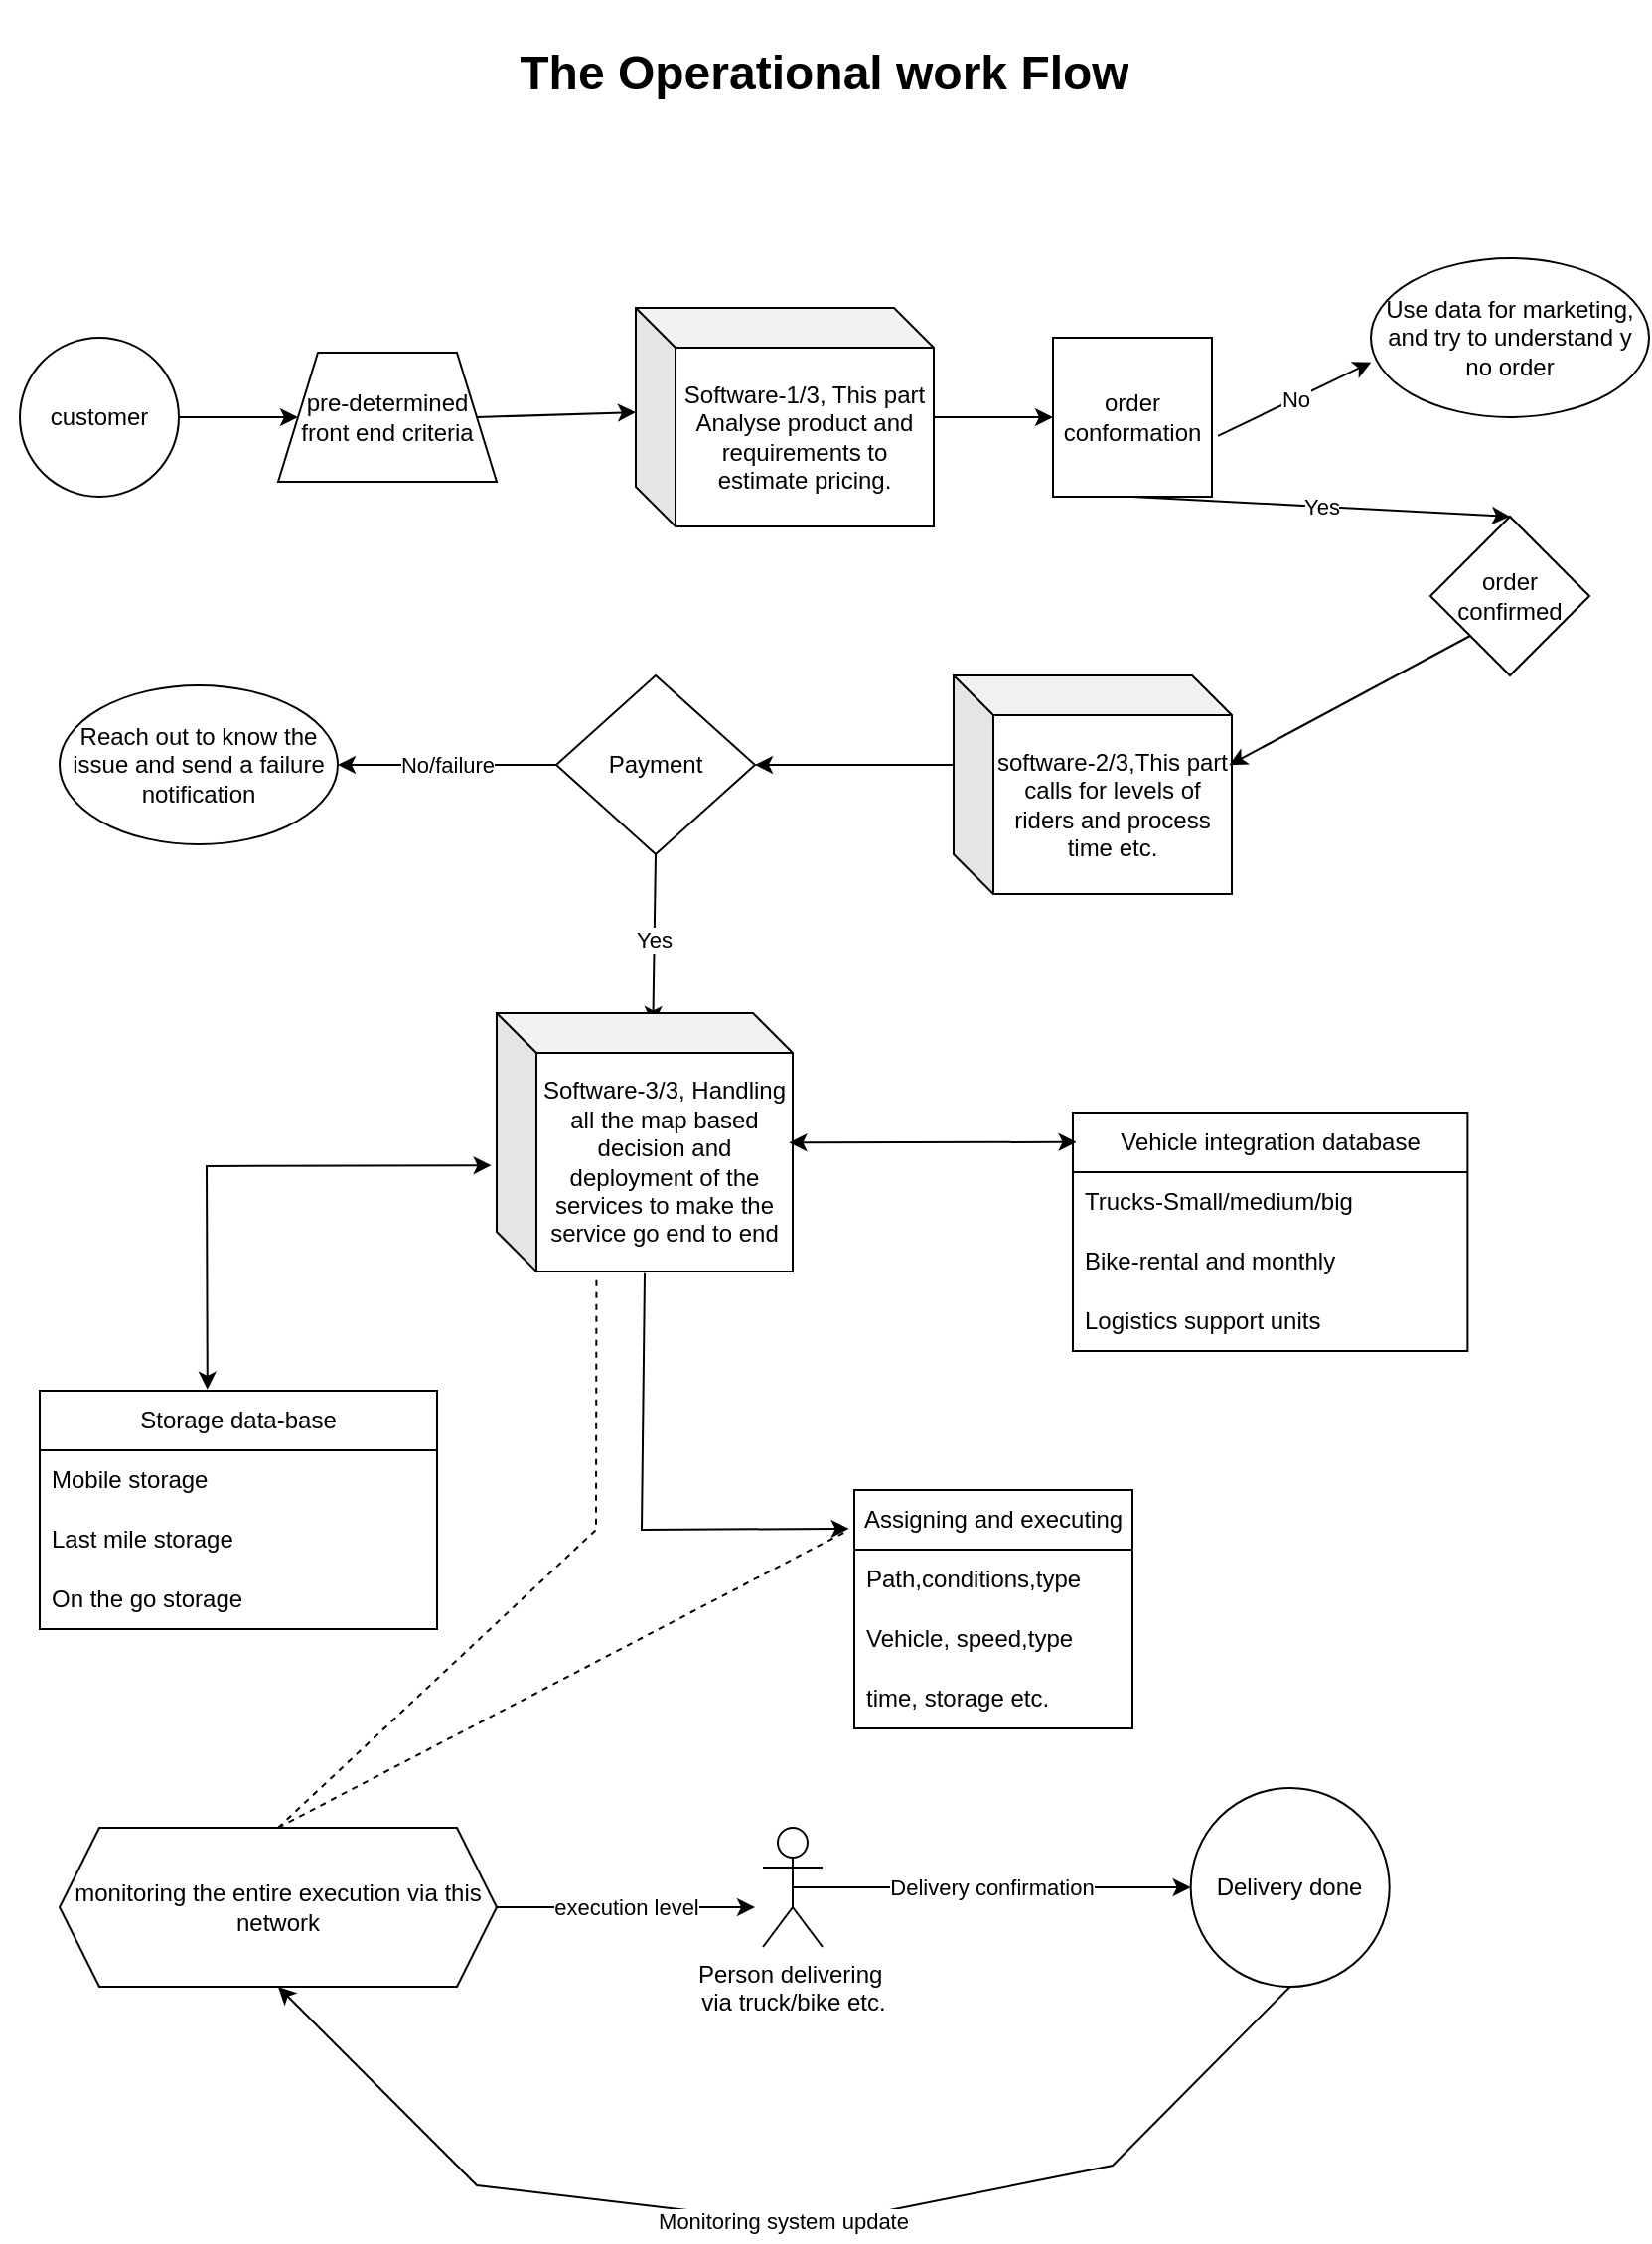 <mxfile version="24.7.13">
  <diagram name="Page-1" id="14uuXZwOZyU9mVwmsIaM">
    <mxGraphModel dx="1732" dy="3520" grid="1" gridSize="10" guides="1" tooltips="1" connect="1" arrows="1" fold="1" page="1" pageScale="1" pageWidth="827" pageHeight="1169" math="0" shadow="0">
      <root>
        <mxCell id="0" />
        <mxCell id="1" parent="0" />
        <mxCell id="8" value="" style="curved=1;startArrow=none;endArrow=block;exitX=0.7;exitY=0;entryX=0.26;entryY=0;labelBackgroundColor=none;fontColor=default;" parent="1" target="4" edge="1">
          <mxGeometry relative="1" as="geometry">
            <Array as="points">
              <mxPoint x="354" y="-35" />
              <mxPoint x="578" y="-35" />
            </Array>
            <mxPoint x="273.7" y="14" as="sourcePoint" />
          </mxGeometry>
        </mxCell>
        <mxCell id="JrwbwUdaD6ApKWcnzb5b-12" value="&lt;h1&gt;The Operational work Flow&lt;/h1&gt;&lt;div&gt;&lt;br&gt;&lt;/div&gt;" style="text;html=1;whiteSpace=wrap;overflow=hidden;rounded=0;align=center;labelBackgroundColor=none;" vertex="1" parent="1">
          <mxGeometry y="-1170" width="830" height="110" as="geometry" />
        </mxCell>
        <mxCell id="JrwbwUdaD6ApKWcnzb5b-14" value="customer" style="ellipse;whiteSpace=wrap;html=1;aspect=fixed;labelBackgroundColor=none;" vertex="1" parent="1">
          <mxGeometry x="10" y="-1000" width="80" height="80" as="geometry" />
        </mxCell>
        <mxCell id="JrwbwUdaD6ApKWcnzb5b-16" value="order confirmed" style="rhombus;whiteSpace=wrap;html=1;labelBackgroundColor=none;" vertex="1" parent="1">
          <mxGeometry x="720" y="-910" width="80" height="80" as="geometry" />
        </mxCell>
        <mxCell id="JrwbwUdaD6ApKWcnzb5b-18" value="pre-determined front end criteria" style="shape=trapezoid;perimeter=trapezoidPerimeter;whiteSpace=wrap;html=1;fixedSize=1;labelBackgroundColor=none;" vertex="1" parent="1">
          <mxGeometry x="140" y="-992.5" width="110" height="65" as="geometry" />
        </mxCell>
        <mxCell id="JrwbwUdaD6ApKWcnzb5b-19" value="" style="endArrow=classic;html=1;rounded=0;exitX=1;exitY=0.5;exitDx=0;exitDy=0;labelBackgroundColor=none;fontColor=default;" edge="1" parent="1" source="JrwbwUdaD6ApKWcnzb5b-14" target="JrwbwUdaD6ApKWcnzb5b-18">
          <mxGeometry width="50" height="50" relative="1" as="geometry">
            <mxPoint x="300" y="-860" as="sourcePoint" />
            <mxPoint x="350" y="-910" as="targetPoint" />
            <Array as="points" />
          </mxGeometry>
        </mxCell>
        <mxCell id="JrwbwUdaD6ApKWcnzb5b-21" value="" style="endArrow=classic;html=1;rounded=0;exitX=1;exitY=0.5;exitDx=0;exitDy=0;entryX=0;entryY=0.5;entryDx=0;entryDy=0;labelBackgroundColor=none;fontColor=default;" edge="1" parent="1" source="JrwbwUdaD6ApKWcnzb5b-26" target="JrwbwUdaD6ApKWcnzb5b-29">
          <mxGeometry width="50" height="50" relative="1" as="geometry">
            <mxPoint x="100" y="-1010" as="sourcePoint" />
            <mxPoint x="590" y="-1017.5" as="targetPoint" />
            <Array as="points" />
          </mxGeometry>
        </mxCell>
        <mxCell id="JrwbwUdaD6ApKWcnzb5b-27" value="" style="endArrow=classic;html=1;rounded=0;exitX=1;exitY=0.5;exitDx=0;exitDy=0;entryX=0;entryY=0;entryDx=0;entryDy=52.5;entryPerimeter=0;labelBackgroundColor=none;fontColor=default;" edge="1" parent="1" source="JrwbwUdaD6ApKWcnzb5b-18" target="JrwbwUdaD6ApKWcnzb5b-26">
          <mxGeometry width="50" height="50" relative="1" as="geometry">
            <mxPoint x="340" y="-1010" as="sourcePoint" />
            <mxPoint x="590" y="-1017.5" as="targetPoint" />
            <Array as="points" />
          </mxGeometry>
        </mxCell>
        <mxCell id="JrwbwUdaD6ApKWcnzb5b-26" value="Software-1/3, This part Analyse product and requirements to estimate pricing." style="shape=cube;whiteSpace=wrap;html=1;boundedLbl=1;backgroundOutline=1;darkOpacity=0.05;darkOpacity2=0.1;labelBackgroundColor=none;" vertex="1" parent="1">
          <mxGeometry x="320" y="-1015" width="150" height="110" as="geometry" />
        </mxCell>
        <mxCell id="JrwbwUdaD6ApKWcnzb5b-29" value="order conformation" style="whiteSpace=wrap;html=1;aspect=fixed;labelBackgroundColor=none;" vertex="1" parent="1">
          <mxGeometry x="530" y="-1000" width="80" height="80" as="geometry" />
        </mxCell>
        <mxCell id="JrwbwUdaD6ApKWcnzb5b-31" value="Use data for marketing, and try to understand y no order" style="ellipse;whiteSpace=wrap;html=1;labelBackgroundColor=none;" vertex="1" parent="1">
          <mxGeometry x="690" y="-1040" width="140" height="80" as="geometry" />
        </mxCell>
        <mxCell id="JrwbwUdaD6ApKWcnzb5b-36" value="Yes" style="endArrow=classic;html=1;rounded=0;entryX=0.5;entryY=0;entryDx=0;entryDy=0;exitX=0.5;exitY=1;exitDx=0;exitDy=0;" edge="1" parent="1" source="JrwbwUdaD6ApKWcnzb5b-29" target="JrwbwUdaD6ApKWcnzb5b-16">
          <mxGeometry width="50" height="50" relative="1" as="geometry">
            <mxPoint x="590" y="-830" as="sourcePoint" />
            <mxPoint x="640" y="-880" as="targetPoint" />
          </mxGeometry>
        </mxCell>
        <mxCell id="JrwbwUdaD6ApKWcnzb5b-37" value="No" style="endArrow=classic;html=1;rounded=0;exitX=1.038;exitY=0.618;exitDx=0;exitDy=0;exitPerimeter=0;entryX=0.001;entryY=0.654;entryDx=0;entryDy=0;entryPerimeter=0;" edge="1" parent="1" source="JrwbwUdaD6ApKWcnzb5b-29" target="JrwbwUdaD6ApKWcnzb5b-31">
          <mxGeometry width="50" height="50" relative="1" as="geometry">
            <mxPoint x="681" y="-860" as="sourcePoint" />
            <mxPoint x="731" y="-910" as="targetPoint" />
          </mxGeometry>
        </mxCell>
        <mxCell id="JrwbwUdaD6ApKWcnzb5b-38" value="software-2/3,This part calls for levels of riders and process time etc." style="shape=cube;whiteSpace=wrap;html=1;boundedLbl=1;backgroundOutline=1;darkOpacity=0.05;darkOpacity2=0.1;" vertex="1" parent="1">
          <mxGeometry x="480" y="-830" width="140" height="110" as="geometry" />
        </mxCell>
        <mxCell id="JrwbwUdaD6ApKWcnzb5b-39" value="" style="endArrow=classic;html=1;rounded=0;entryX=0.991;entryY=0.41;entryDx=0;entryDy=0;entryPerimeter=0;exitX=0;exitY=1;exitDx=0;exitDy=0;" edge="1" parent="1" source="JrwbwUdaD6ApKWcnzb5b-16" target="JrwbwUdaD6ApKWcnzb5b-38">
          <mxGeometry width="50" height="50" relative="1" as="geometry">
            <mxPoint x="690" y="-690" as="sourcePoint" />
            <mxPoint x="740" y="-740" as="targetPoint" />
          </mxGeometry>
        </mxCell>
        <mxCell id="JrwbwUdaD6ApKWcnzb5b-40" value="" style="endArrow=classic;html=1;rounded=0;exitX=0;exitY=0;exitDx=0;exitDy=45;exitPerimeter=0;entryX=1;entryY=0.5;entryDx=0;entryDy=0;" edge="1" parent="1" source="JrwbwUdaD6ApKWcnzb5b-38" target="JrwbwUdaD6ApKWcnzb5b-41">
          <mxGeometry width="50" height="50" relative="1" as="geometry">
            <mxPoint x="400" y="-860" as="sourcePoint" />
            <mxPoint x="400" y="-780" as="targetPoint" />
          </mxGeometry>
        </mxCell>
        <mxCell id="JrwbwUdaD6ApKWcnzb5b-41" value="Payment" style="rhombus;whiteSpace=wrap;html=1;" vertex="1" parent="1">
          <mxGeometry x="280" y="-830" width="100" height="90" as="geometry" />
        </mxCell>
        <mxCell id="JrwbwUdaD6ApKWcnzb5b-43" value="Yes" style="endArrow=classic;html=1;rounded=0;exitX=0.5;exitY=1;exitDx=0;exitDy=0;entryX=0.528;entryY=0.043;entryDx=0;entryDy=0;entryPerimeter=0;" edge="1" parent="1" source="JrwbwUdaD6ApKWcnzb5b-41" target="JrwbwUdaD6ApKWcnzb5b-46">
          <mxGeometry width="50" height="50" relative="1" as="geometry">
            <mxPoint x="400" y="-860" as="sourcePoint" />
            <mxPoint x="350" y="-660" as="targetPoint" />
            <mxPoint as="offset" />
          </mxGeometry>
        </mxCell>
        <mxCell id="JrwbwUdaD6ApKWcnzb5b-44" value="No/failure" style="endArrow=classic;html=1;rounded=0;exitX=0;exitY=0.5;exitDx=0;exitDy=0;entryX=1;entryY=0.5;entryDx=0;entryDy=0;" edge="1" parent="1" source="JrwbwUdaD6ApKWcnzb5b-41" target="JrwbwUdaD6ApKWcnzb5b-45">
          <mxGeometry width="50" height="50" relative="1" as="geometry">
            <mxPoint x="400" y="-860" as="sourcePoint" />
            <mxPoint x="220" y="-785" as="targetPoint" />
            <mxPoint as="offset" />
          </mxGeometry>
        </mxCell>
        <mxCell id="JrwbwUdaD6ApKWcnzb5b-45" value="Reach out to know the issue and send a failure notification" style="ellipse;whiteSpace=wrap;html=1;" vertex="1" parent="1">
          <mxGeometry x="30" y="-825" width="140" height="80" as="geometry" />
        </mxCell>
        <mxCell id="JrwbwUdaD6ApKWcnzb5b-46" value="Software-3/3, Handling all the map based decision and deployment of the services to make the service go end to end" style="shape=cube;html=1;boundedLbl=1;backgroundOutline=1;darkOpacity=0.05;darkOpacity2=0.1;whiteSpace=wrap;" vertex="1" parent="1">
          <mxGeometry x="250" y="-660" width="149" height="130" as="geometry" />
        </mxCell>
        <mxCell id="JrwbwUdaD6ApKWcnzb5b-48" value="Vehicle integration database" style="swimlane;fontStyle=0;childLayout=stackLayout;horizontal=1;startSize=30;horizontalStack=0;resizeParent=1;resizeParentMax=0;resizeLast=0;collapsible=1;marginBottom=0;whiteSpace=wrap;html=1;" vertex="1" parent="1">
          <mxGeometry x="540" y="-610" width="198.69" height="120" as="geometry" />
        </mxCell>
        <mxCell id="JrwbwUdaD6ApKWcnzb5b-49" value="Trucks-Small/medium/big" style="text;strokeColor=none;fillColor=none;align=left;verticalAlign=middle;spacingLeft=4;spacingRight=4;overflow=hidden;points=[[0,0.5],[1,0.5]];portConstraint=eastwest;rotatable=0;whiteSpace=wrap;html=1;" vertex="1" parent="JrwbwUdaD6ApKWcnzb5b-48">
          <mxGeometry y="30" width="198.69" height="30" as="geometry" />
        </mxCell>
        <mxCell id="JrwbwUdaD6ApKWcnzb5b-50" value="Bike-rental and monthly" style="text;strokeColor=none;fillColor=none;align=left;verticalAlign=middle;spacingLeft=4;spacingRight=4;overflow=hidden;points=[[0,0.5],[1,0.5]];portConstraint=eastwest;rotatable=0;whiteSpace=wrap;html=1;" vertex="1" parent="JrwbwUdaD6ApKWcnzb5b-48">
          <mxGeometry y="60" width="198.69" height="30" as="geometry" />
        </mxCell>
        <mxCell id="JrwbwUdaD6ApKWcnzb5b-51" value="Logistics support units" style="text;strokeColor=none;fillColor=none;align=left;verticalAlign=middle;spacingLeft=4;spacingRight=4;overflow=hidden;points=[[0,0.5],[1,0.5]];portConstraint=eastwest;rotatable=0;whiteSpace=wrap;html=1;" vertex="1" parent="JrwbwUdaD6ApKWcnzb5b-48">
          <mxGeometry y="90" width="198.69" height="30" as="geometry" />
        </mxCell>
        <mxCell id="JrwbwUdaD6ApKWcnzb5b-56" value="Storage data-base" style="swimlane;fontStyle=0;childLayout=stackLayout;horizontal=1;startSize=30;horizontalStack=0;resizeParent=1;resizeParentMax=0;resizeLast=0;collapsible=1;marginBottom=0;whiteSpace=wrap;html=1;" vertex="1" parent="1">
          <mxGeometry x="20" y="-470" width="200" height="120" as="geometry" />
        </mxCell>
        <mxCell id="JrwbwUdaD6ApKWcnzb5b-57" value="Mobile storage" style="text;strokeColor=none;fillColor=none;align=left;verticalAlign=middle;spacingLeft=4;spacingRight=4;overflow=hidden;points=[[0,0.5],[1,0.5]];portConstraint=eastwest;rotatable=0;whiteSpace=wrap;html=1;" vertex="1" parent="JrwbwUdaD6ApKWcnzb5b-56">
          <mxGeometry y="30" width="200" height="30" as="geometry" />
        </mxCell>
        <mxCell id="JrwbwUdaD6ApKWcnzb5b-58" value="Last mile storage" style="text;strokeColor=none;fillColor=none;align=left;verticalAlign=middle;spacingLeft=4;spacingRight=4;overflow=hidden;points=[[0,0.5],[1,0.5]];portConstraint=eastwest;rotatable=0;whiteSpace=wrap;html=1;" vertex="1" parent="JrwbwUdaD6ApKWcnzb5b-56">
          <mxGeometry y="60" width="200" height="30" as="geometry" />
        </mxCell>
        <mxCell id="JrwbwUdaD6ApKWcnzb5b-59" value="On the go storage" style="text;strokeColor=none;fillColor=none;align=left;verticalAlign=middle;spacingLeft=4;spacingRight=4;overflow=hidden;points=[[0,0.5],[1,0.5]];portConstraint=eastwest;rotatable=0;whiteSpace=wrap;html=1;" vertex="1" parent="JrwbwUdaD6ApKWcnzb5b-56">
          <mxGeometry y="90" width="200" height="30" as="geometry" />
        </mxCell>
        <mxCell id="JrwbwUdaD6ApKWcnzb5b-62" value="" style="endArrow=classic;startArrow=classic;html=1;rounded=0;entryX=0.009;entryY=0.124;entryDx=0;entryDy=0;entryPerimeter=0;exitX=0.988;exitY=0.501;exitDx=0;exitDy=0;exitPerimeter=0;" edge="1" parent="1" source="JrwbwUdaD6ApKWcnzb5b-46" target="JrwbwUdaD6ApKWcnzb5b-48">
          <mxGeometry width="50" height="50" relative="1" as="geometry">
            <mxPoint x="280" y="-550" as="sourcePoint" />
            <mxPoint x="330" y="-600" as="targetPoint" />
          </mxGeometry>
        </mxCell>
        <mxCell id="JrwbwUdaD6ApKWcnzb5b-63" value="" style="endArrow=classic;startArrow=classic;html=1;rounded=0;entryX=-0.018;entryY=0.589;entryDx=0;entryDy=0;entryPerimeter=0;exitX=0.422;exitY=-0.005;exitDx=0;exitDy=0;exitPerimeter=0;" edge="1" parent="1" source="JrwbwUdaD6ApKWcnzb5b-56" target="JrwbwUdaD6ApKWcnzb5b-46">
          <mxGeometry width="50" height="50" relative="1" as="geometry">
            <mxPoint x="140" y="-540" as="sourcePoint" />
            <mxPoint x="190" y="-590" as="targetPoint" />
            <Array as="points">
              <mxPoint x="104" y="-583" />
            </Array>
          </mxGeometry>
        </mxCell>
        <mxCell id="JrwbwUdaD6ApKWcnzb5b-64" value="" style="endArrow=classic;html=1;rounded=0;exitX=0.5;exitY=1.007;exitDx=0;exitDy=0;exitPerimeter=0;entryX=-0.019;entryY=0.162;entryDx=0;entryDy=0;entryPerimeter=0;" edge="1" parent="1" source="JrwbwUdaD6ApKWcnzb5b-46" target="JrwbwUdaD6ApKWcnzb5b-65">
          <mxGeometry width="50" height="50" relative="1" as="geometry">
            <mxPoint x="322.25" y="-540" as="sourcePoint" />
            <mxPoint x="410" y="-400" as="targetPoint" />
            <Array as="points">
              <mxPoint x="323" y="-400" />
            </Array>
          </mxGeometry>
        </mxCell>
        <mxCell id="JrwbwUdaD6ApKWcnzb5b-65" value="Assigning and executing" style="swimlane;fontStyle=0;childLayout=stackLayout;horizontal=1;startSize=30;horizontalStack=0;resizeParent=1;resizeParentMax=0;resizeLast=0;collapsible=1;marginBottom=0;whiteSpace=wrap;html=1;" vertex="1" parent="1">
          <mxGeometry x="430" y="-420" width="140" height="120" as="geometry" />
        </mxCell>
        <mxCell id="JrwbwUdaD6ApKWcnzb5b-66" value="Path,conditions,type" style="text;strokeColor=none;fillColor=none;align=left;verticalAlign=middle;spacingLeft=4;spacingRight=4;overflow=hidden;points=[[0,0.5],[1,0.5]];portConstraint=eastwest;rotatable=0;whiteSpace=wrap;html=1;" vertex="1" parent="JrwbwUdaD6ApKWcnzb5b-65">
          <mxGeometry y="30" width="140" height="30" as="geometry" />
        </mxCell>
        <mxCell id="JrwbwUdaD6ApKWcnzb5b-67" value="Vehicle, speed,type" style="text;strokeColor=none;fillColor=none;align=left;verticalAlign=middle;spacingLeft=4;spacingRight=4;overflow=hidden;points=[[0,0.5],[1,0.5]];portConstraint=eastwest;rotatable=0;whiteSpace=wrap;html=1;" vertex="1" parent="JrwbwUdaD6ApKWcnzb5b-65">
          <mxGeometry y="60" width="140" height="30" as="geometry" />
        </mxCell>
        <mxCell id="JrwbwUdaD6ApKWcnzb5b-68" value="time, storage etc." style="text;strokeColor=none;fillColor=none;align=left;verticalAlign=middle;spacingLeft=4;spacingRight=4;overflow=hidden;points=[[0,0.5],[1,0.5]];portConstraint=eastwest;rotatable=0;whiteSpace=wrap;html=1;" vertex="1" parent="JrwbwUdaD6ApKWcnzb5b-65">
          <mxGeometry y="90" width="140" height="30" as="geometry" />
        </mxCell>
        <mxCell id="JrwbwUdaD6ApKWcnzb5b-70" value="monitoring the entire execution via this network" style="shape=hexagon;perimeter=hexagonPerimeter2;whiteSpace=wrap;html=1;fixedSize=1;" vertex="1" parent="1">
          <mxGeometry x="30" y="-250" width="220" height="80" as="geometry" />
        </mxCell>
        <mxCell id="JrwbwUdaD6ApKWcnzb5b-71" value="" style="endArrow=none;dashed=1;html=1;rounded=0;entryX=0.337;entryY=1.029;entryDx=0;entryDy=0;entryPerimeter=0;exitX=0.5;exitY=0;exitDx=0;exitDy=0;" edge="1" parent="1" source="JrwbwUdaD6ApKWcnzb5b-70" target="JrwbwUdaD6ApKWcnzb5b-46">
          <mxGeometry width="50" height="50" relative="1" as="geometry">
            <mxPoint x="240" y="-360" as="sourcePoint" />
            <mxPoint x="290" y="-410" as="targetPoint" />
            <Array as="points">
              <mxPoint x="300" y="-400" />
            </Array>
          </mxGeometry>
        </mxCell>
        <mxCell id="JrwbwUdaD6ApKWcnzb5b-72" value="" style="endArrow=none;dashed=1;html=1;rounded=0;entryX=-0.03;entryY=0.174;entryDx=0;entryDy=0;entryPerimeter=0;exitX=0.5;exitY=0;exitDx=0;exitDy=0;" edge="1" parent="1" source="JrwbwUdaD6ApKWcnzb5b-70" target="JrwbwUdaD6ApKWcnzb5b-65">
          <mxGeometry width="50" height="50" relative="1" as="geometry">
            <mxPoint x="240" y="-360" as="sourcePoint" />
            <mxPoint x="290" y="-410" as="targetPoint" />
          </mxGeometry>
        </mxCell>
        <mxCell id="JrwbwUdaD6ApKWcnzb5b-73" value="" style="endArrow=classic;html=1;rounded=0;exitX=1;exitY=0.5;exitDx=0;exitDy=0;" edge="1" parent="1" source="JrwbwUdaD6ApKWcnzb5b-70">
          <mxGeometry relative="1" as="geometry">
            <mxPoint x="210" y="-390" as="sourcePoint" />
            <mxPoint x="380" y="-210" as="targetPoint" />
          </mxGeometry>
        </mxCell>
        <mxCell id="JrwbwUdaD6ApKWcnzb5b-74" value="execution level" style="edgeLabel;resizable=0;html=1;;align=center;verticalAlign=middle;" connectable="0" vertex="1" parent="JrwbwUdaD6ApKWcnzb5b-73">
          <mxGeometry relative="1" as="geometry">
            <mxPoint as="offset" />
          </mxGeometry>
        </mxCell>
        <mxCell id="JrwbwUdaD6ApKWcnzb5b-75" value="Person delivering&amp;nbsp;&lt;div&gt;via truck/bike etc.&lt;div&gt;&lt;br&gt;&lt;/div&gt;&lt;/div&gt;" style="shape=umlActor;verticalLabelPosition=bottom;verticalAlign=top;html=1;outlineConnect=0;" vertex="1" parent="1">
          <mxGeometry x="384" y="-250" width="30" height="60" as="geometry" />
        </mxCell>
        <mxCell id="JrwbwUdaD6ApKWcnzb5b-76" value="Delivery confirmation" style="endArrow=classic;html=1;rounded=0;exitX=0.5;exitY=0.5;exitDx=0;exitDy=0;exitPerimeter=0;entryX=0;entryY=0.5;entryDx=0;entryDy=0;" edge="1" parent="1" source="JrwbwUdaD6ApKWcnzb5b-75" target="JrwbwUdaD6ApKWcnzb5b-77">
          <mxGeometry width="50" height="50" relative="1" as="geometry">
            <mxPoint x="230" y="-310" as="sourcePoint" />
            <mxPoint x="600" y="-220" as="targetPoint" />
          </mxGeometry>
        </mxCell>
        <mxCell id="JrwbwUdaD6ApKWcnzb5b-77" value="Delivery done" style="ellipse;whiteSpace=wrap;html=1;aspect=fixed;" vertex="1" parent="1">
          <mxGeometry x="599.34" y="-270" width="100" height="100" as="geometry" />
        </mxCell>
        <mxCell id="JrwbwUdaD6ApKWcnzb5b-78" value="Monitoring system update" style="endArrow=classic;html=1;rounded=0;exitX=0.5;exitY=1;exitDx=0;exitDy=0;entryX=0.5;entryY=1;entryDx=0;entryDy=0;" edge="1" parent="1" source="JrwbwUdaD6ApKWcnzb5b-77" target="JrwbwUdaD6ApKWcnzb5b-70">
          <mxGeometry width="50" height="50" relative="1" as="geometry">
            <mxPoint x="510" y="-80" as="sourcePoint" />
            <mxPoint x="180" y="-80" as="targetPoint" />
            <Array as="points">
              <mxPoint x="560" y="-80" />
              <mxPoint x="410" y="-50" />
              <mxPoint x="240" y="-70" />
            </Array>
          </mxGeometry>
        </mxCell>
      </root>
    </mxGraphModel>
  </diagram>
</mxfile>
